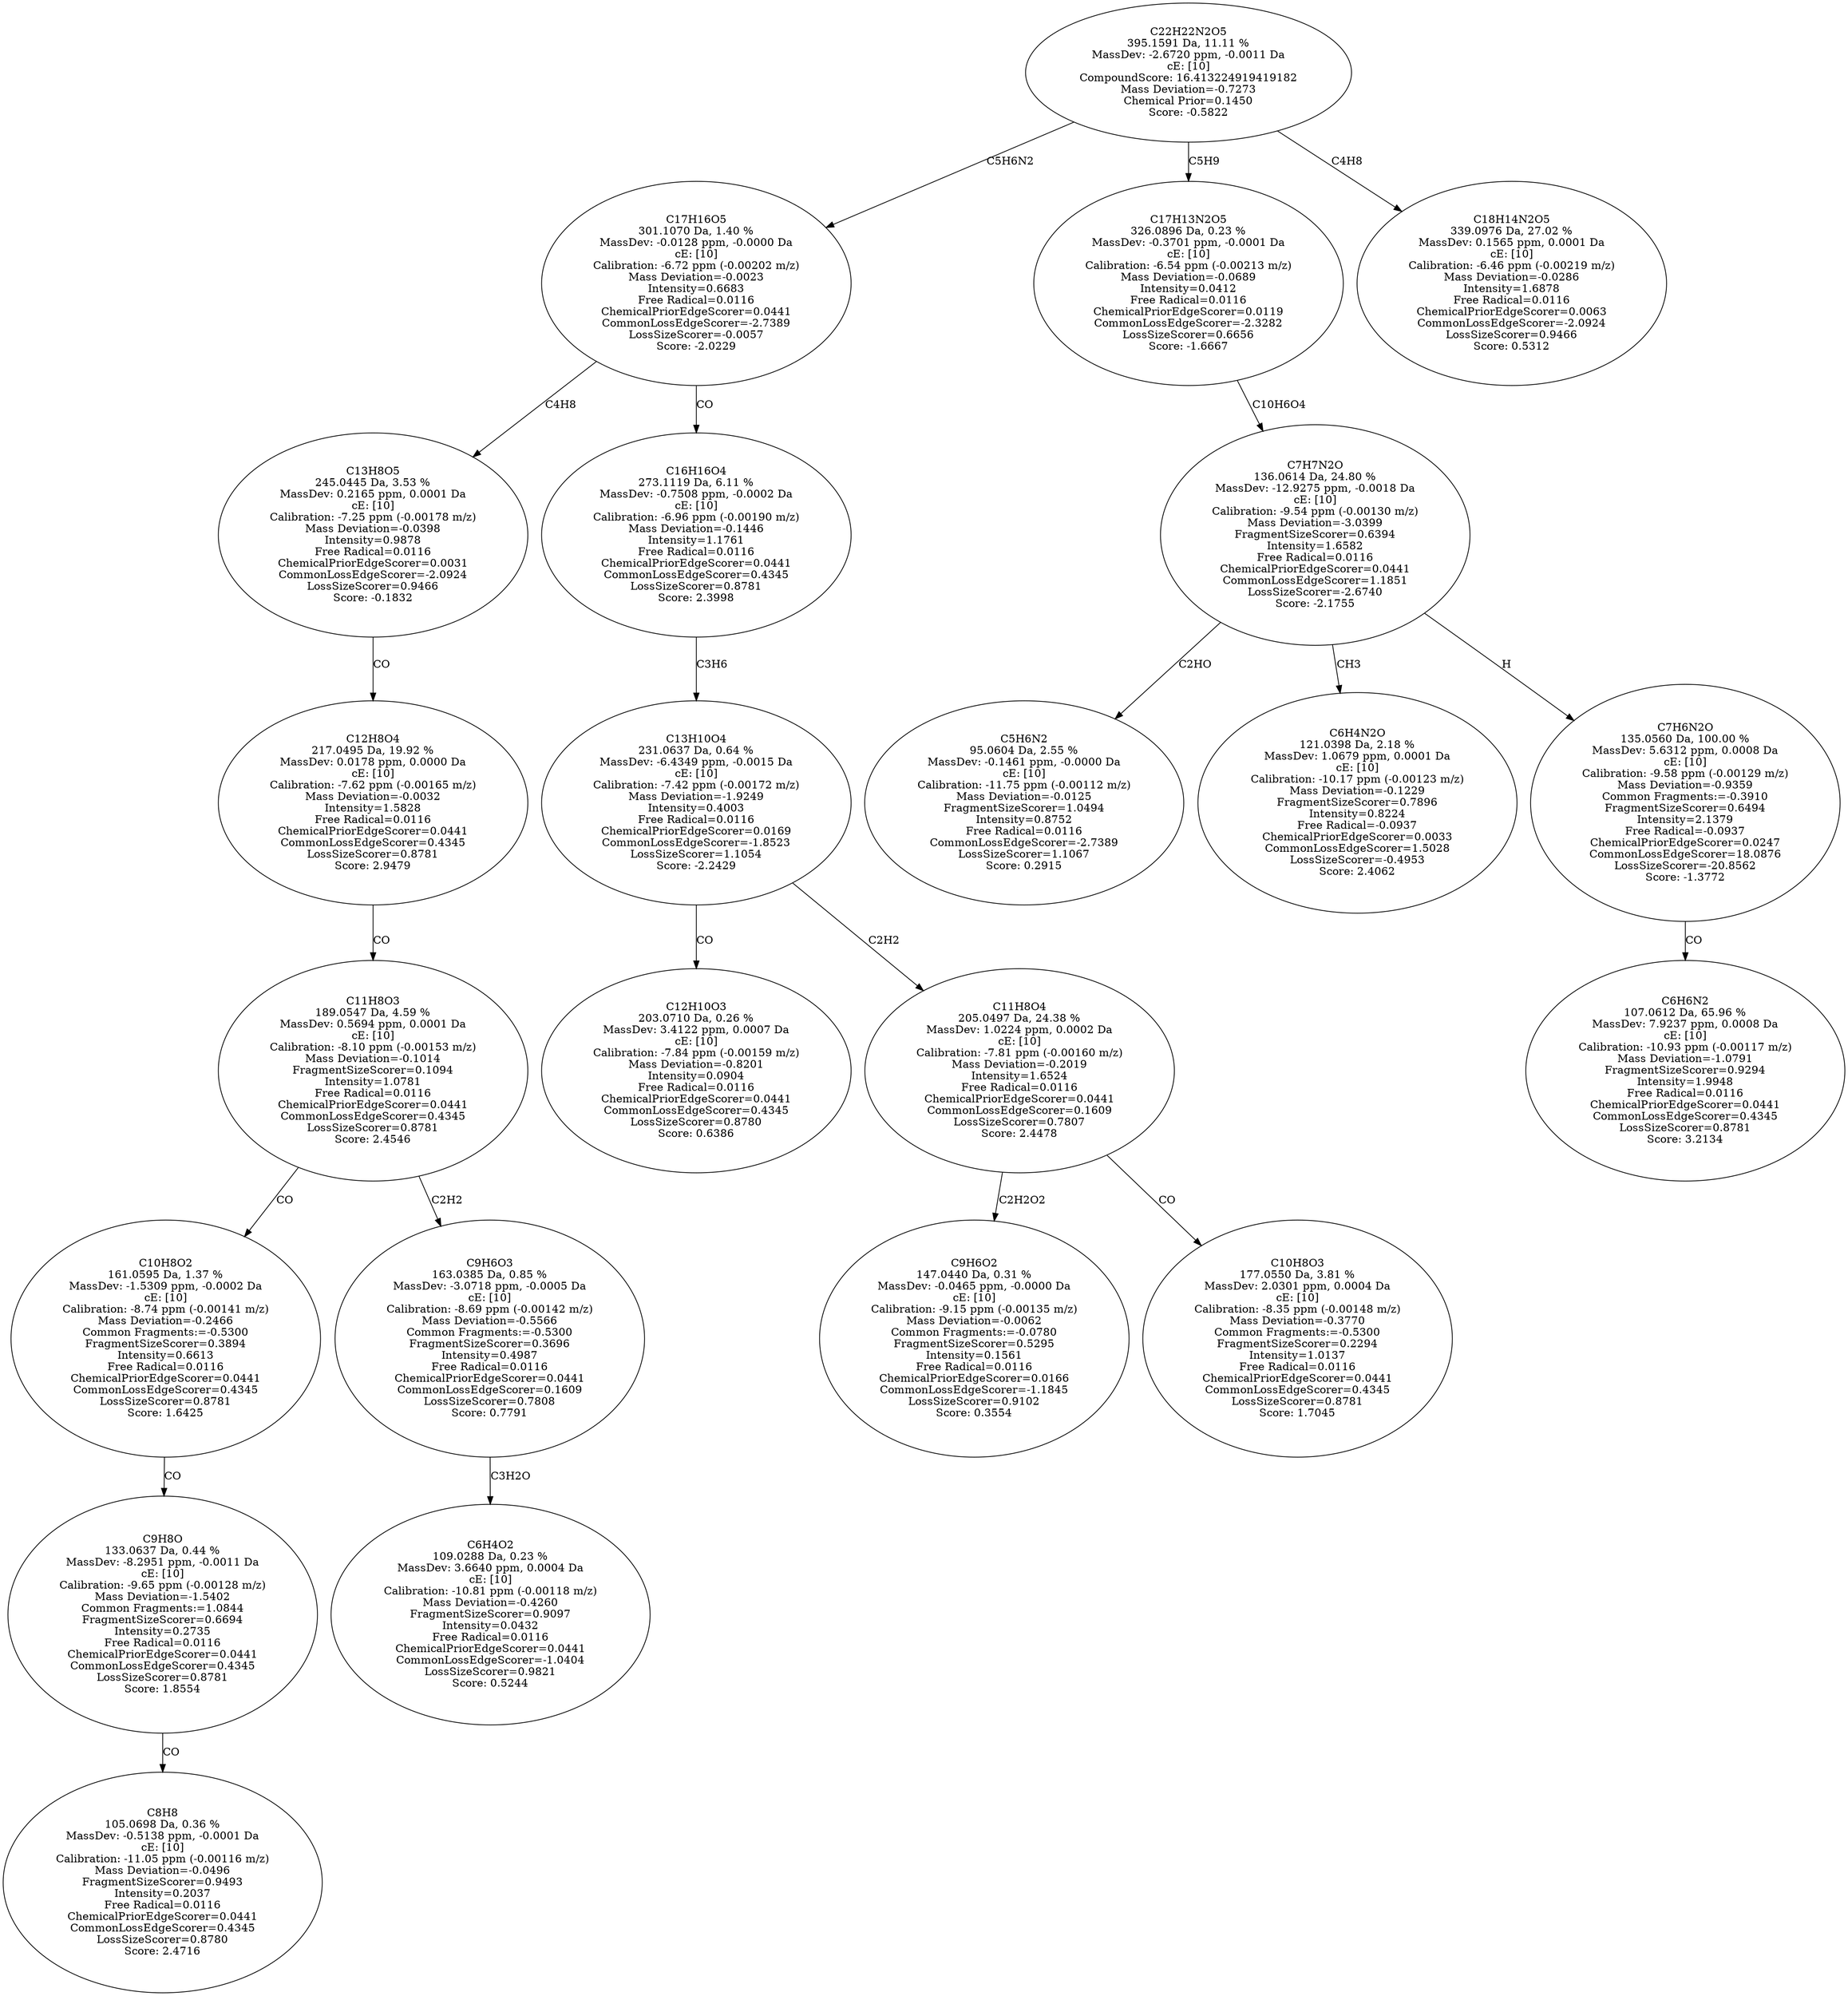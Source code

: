 strict digraph {
v1 [label="C8H8\n105.0698 Da, 0.36 %\nMassDev: -0.5138 ppm, -0.0001 Da\ncE: [10]\nCalibration: -11.05 ppm (-0.00116 m/z)\nMass Deviation=-0.0496\nFragmentSizeScorer=0.9493\nIntensity=0.2037\nFree Radical=0.0116\nChemicalPriorEdgeScorer=0.0441\nCommonLossEdgeScorer=0.4345\nLossSizeScorer=0.8780\nScore: 2.4716"];
v2 [label="C9H8O\n133.0637 Da, 0.44 %\nMassDev: -8.2951 ppm, -0.0011 Da\ncE: [10]\nCalibration: -9.65 ppm (-0.00128 m/z)\nMass Deviation=-1.5402\nCommon Fragments:=1.0844\nFragmentSizeScorer=0.6694\nIntensity=0.2735\nFree Radical=0.0116\nChemicalPriorEdgeScorer=0.0441\nCommonLossEdgeScorer=0.4345\nLossSizeScorer=0.8781\nScore: 1.8554"];
v3 [label="C10H8O2\n161.0595 Da, 1.37 %\nMassDev: -1.5309 ppm, -0.0002 Da\ncE: [10]\nCalibration: -8.74 ppm (-0.00141 m/z)\nMass Deviation=-0.2466\nCommon Fragments:=-0.5300\nFragmentSizeScorer=0.3894\nIntensity=0.6613\nFree Radical=0.0116\nChemicalPriorEdgeScorer=0.0441\nCommonLossEdgeScorer=0.4345\nLossSizeScorer=0.8781\nScore: 1.6425"];
v4 [label="C6H4O2\n109.0288 Da, 0.23 %\nMassDev: 3.6640 ppm, 0.0004 Da\ncE: [10]\nCalibration: -10.81 ppm (-0.00118 m/z)\nMass Deviation=-0.4260\nFragmentSizeScorer=0.9097\nIntensity=0.0432\nFree Radical=0.0116\nChemicalPriorEdgeScorer=0.0441\nCommonLossEdgeScorer=-1.0404\nLossSizeScorer=0.9821\nScore: 0.5244"];
v5 [label="C9H6O3\n163.0385 Da, 0.85 %\nMassDev: -3.0718 ppm, -0.0005 Da\ncE: [10]\nCalibration: -8.69 ppm (-0.00142 m/z)\nMass Deviation=-0.5566\nCommon Fragments:=-0.5300\nFragmentSizeScorer=0.3696\nIntensity=0.4987\nFree Radical=0.0116\nChemicalPriorEdgeScorer=0.0441\nCommonLossEdgeScorer=0.1609\nLossSizeScorer=0.7808\nScore: 0.7791"];
v6 [label="C11H8O3\n189.0547 Da, 4.59 %\nMassDev: 0.5694 ppm, 0.0001 Da\ncE: [10]\nCalibration: -8.10 ppm (-0.00153 m/z)\nMass Deviation=-0.1014\nFragmentSizeScorer=0.1094\nIntensity=1.0781\nFree Radical=0.0116\nChemicalPriorEdgeScorer=0.0441\nCommonLossEdgeScorer=0.4345\nLossSizeScorer=0.8781\nScore: 2.4546"];
v7 [label="C12H8O4\n217.0495 Da, 19.92 %\nMassDev: 0.0178 ppm, 0.0000 Da\ncE: [10]\nCalibration: -7.62 ppm (-0.00165 m/z)\nMass Deviation=-0.0032\nIntensity=1.5828\nFree Radical=0.0116\nChemicalPriorEdgeScorer=0.0441\nCommonLossEdgeScorer=0.4345\nLossSizeScorer=0.8781\nScore: 2.9479"];
v8 [label="C13H8O5\n245.0445 Da, 3.53 %\nMassDev: 0.2165 ppm, 0.0001 Da\ncE: [10]\nCalibration: -7.25 ppm (-0.00178 m/z)\nMass Deviation=-0.0398\nIntensity=0.9878\nFree Radical=0.0116\nChemicalPriorEdgeScorer=0.0031\nCommonLossEdgeScorer=-2.0924\nLossSizeScorer=0.9466\nScore: -0.1832"];
v9 [label="C12H10O3\n203.0710 Da, 0.26 %\nMassDev: 3.4122 ppm, 0.0007 Da\ncE: [10]\nCalibration: -7.84 ppm (-0.00159 m/z)\nMass Deviation=-0.8201\nIntensity=0.0904\nFree Radical=0.0116\nChemicalPriorEdgeScorer=0.0441\nCommonLossEdgeScorer=0.4345\nLossSizeScorer=0.8780\nScore: 0.6386"];
v10 [label="C9H6O2\n147.0440 Da, 0.31 %\nMassDev: -0.0465 ppm, -0.0000 Da\ncE: [10]\nCalibration: -9.15 ppm (-0.00135 m/z)\nMass Deviation=-0.0062\nCommon Fragments:=-0.0780\nFragmentSizeScorer=0.5295\nIntensity=0.1561\nFree Radical=0.0116\nChemicalPriorEdgeScorer=0.0166\nCommonLossEdgeScorer=-1.1845\nLossSizeScorer=0.9102\nScore: 0.3554"];
v11 [label="C10H8O3\n177.0550 Da, 3.81 %\nMassDev: 2.0301 ppm, 0.0004 Da\ncE: [10]\nCalibration: -8.35 ppm (-0.00148 m/z)\nMass Deviation=-0.3770\nCommon Fragments:=-0.5300\nFragmentSizeScorer=0.2294\nIntensity=1.0137\nFree Radical=0.0116\nChemicalPriorEdgeScorer=0.0441\nCommonLossEdgeScorer=0.4345\nLossSizeScorer=0.8781\nScore: 1.7045"];
v12 [label="C11H8O4\n205.0497 Da, 24.38 %\nMassDev: 1.0224 ppm, 0.0002 Da\ncE: [10]\nCalibration: -7.81 ppm (-0.00160 m/z)\nMass Deviation=-0.2019\nIntensity=1.6524\nFree Radical=0.0116\nChemicalPriorEdgeScorer=0.0441\nCommonLossEdgeScorer=0.1609\nLossSizeScorer=0.7807\nScore: 2.4478"];
v13 [label="C13H10O4\n231.0637 Da, 0.64 %\nMassDev: -6.4349 ppm, -0.0015 Da\ncE: [10]\nCalibration: -7.42 ppm (-0.00172 m/z)\nMass Deviation=-1.9249\nIntensity=0.4003\nFree Radical=0.0116\nChemicalPriorEdgeScorer=0.0169\nCommonLossEdgeScorer=-1.8523\nLossSizeScorer=1.1054\nScore: -2.2429"];
v14 [label="C16H16O4\n273.1119 Da, 6.11 %\nMassDev: -0.7508 ppm, -0.0002 Da\ncE: [10]\nCalibration: -6.96 ppm (-0.00190 m/z)\nMass Deviation=-0.1446\nIntensity=1.1761\nFree Radical=0.0116\nChemicalPriorEdgeScorer=0.0441\nCommonLossEdgeScorer=0.4345\nLossSizeScorer=0.8781\nScore: 2.3998"];
v15 [label="C17H16O5\n301.1070 Da, 1.40 %\nMassDev: -0.0128 ppm, -0.0000 Da\ncE: [10]\nCalibration: -6.72 ppm (-0.00202 m/z)\nMass Deviation=-0.0023\nIntensity=0.6683\nFree Radical=0.0116\nChemicalPriorEdgeScorer=0.0441\nCommonLossEdgeScorer=-2.7389\nLossSizeScorer=-0.0057\nScore: -2.0229"];
v16 [label="C5H6N2\n95.0604 Da, 2.55 %\nMassDev: -0.1461 ppm, -0.0000 Da\ncE: [10]\nCalibration: -11.75 ppm (-0.00112 m/z)\nMass Deviation=-0.0125\nFragmentSizeScorer=1.0494\nIntensity=0.8752\nFree Radical=0.0116\nCommonLossEdgeScorer=-2.7389\nLossSizeScorer=1.1067\nScore: 0.2915"];
v17 [label="C6H4N2O\n121.0398 Da, 2.18 %\nMassDev: 1.0679 ppm, 0.0001 Da\ncE: [10]\nCalibration: -10.17 ppm (-0.00123 m/z)\nMass Deviation=-0.1229\nFragmentSizeScorer=0.7896\nIntensity=0.8224\nFree Radical=-0.0937\nChemicalPriorEdgeScorer=0.0033\nCommonLossEdgeScorer=1.5028\nLossSizeScorer=-0.4953\nScore: 2.4062"];
v18 [label="C6H6N2\n107.0612 Da, 65.96 %\nMassDev: 7.9237 ppm, 0.0008 Da\ncE: [10]\nCalibration: -10.93 ppm (-0.00117 m/z)\nMass Deviation=-1.0791\nFragmentSizeScorer=0.9294\nIntensity=1.9948\nFree Radical=0.0116\nChemicalPriorEdgeScorer=0.0441\nCommonLossEdgeScorer=0.4345\nLossSizeScorer=0.8781\nScore: 3.2134"];
v19 [label="C7H6N2O\n135.0560 Da, 100.00 %\nMassDev: 5.6312 ppm, 0.0008 Da\ncE: [10]\nCalibration: -9.58 ppm (-0.00129 m/z)\nMass Deviation=-0.9359\nCommon Fragments:=-0.3910\nFragmentSizeScorer=0.6494\nIntensity=2.1379\nFree Radical=-0.0937\nChemicalPriorEdgeScorer=0.0247\nCommonLossEdgeScorer=18.0876\nLossSizeScorer=-20.8562\nScore: -1.3772"];
v20 [label="C7H7N2O\n136.0614 Da, 24.80 %\nMassDev: -12.9275 ppm, -0.0018 Da\ncE: [10]\nCalibration: -9.54 ppm (-0.00130 m/z)\nMass Deviation=-3.0399\nFragmentSizeScorer=0.6394\nIntensity=1.6582\nFree Radical=0.0116\nChemicalPriorEdgeScorer=0.0441\nCommonLossEdgeScorer=1.1851\nLossSizeScorer=-2.6740\nScore: -2.1755"];
v21 [label="C17H13N2O5\n326.0896 Da, 0.23 %\nMassDev: -0.3701 ppm, -0.0001 Da\ncE: [10]\nCalibration: -6.54 ppm (-0.00213 m/z)\nMass Deviation=-0.0689\nIntensity=0.0412\nFree Radical=0.0116\nChemicalPriorEdgeScorer=0.0119\nCommonLossEdgeScorer=-2.3282\nLossSizeScorer=0.6656\nScore: -1.6667"];
v22 [label="C18H14N2O5\n339.0976 Da, 27.02 %\nMassDev: 0.1565 ppm, 0.0001 Da\ncE: [10]\nCalibration: -6.46 ppm (-0.00219 m/z)\nMass Deviation=-0.0286\nIntensity=1.6878\nFree Radical=0.0116\nChemicalPriorEdgeScorer=0.0063\nCommonLossEdgeScorer=-2.0924\nLossSizeScorer=0.9466\nScore: 0.5312"];
v23 [label="C22H22N2O5\n395.1591 Da, 11.11 %\nMassDev: -2.6720 ppm, -0.0011 Da\ncE: [10]\nCompoundScore: 16.413224919419182\nMass Deviation=-0.7273\nChemical Prior=0.1450\nScore: -0.5822"];
v2 -> v1 [label="CO"];
v3 -> v2 [label="CO"];
v6 -> v3 [label="CO"];
v5 -> v4 [label="C3H2O"];
v6 -> v5 [label="C2H2"];
v7 -> v6 [label="CO"];
v8 -> v7 [label="CO"];
v15 -> v8 [label="C4H8"];
v13 -> v9 [label="CO"];
v12 -> v10 [label="C2H2O2"];
v12 -> v11 [label="CO"];
v13 -> v12 [label="C2H2"];
v14 -> v13 [label="C3H6"];
v15 -> v14 [label="CO"];
v23 -> v15 [label="C5H6N2"];
v20 -> v16 [label="C2HO"];
v20 -> v17 [label="CH3"];
v19 -> v18 [label="CO"];
v20 -> v19 [label="H"];
v21 -> v20 [label="C10H6O4"];
v23 -> v21 [label="C5H9"];
v23 -> v22 [label="C4H8"];
}